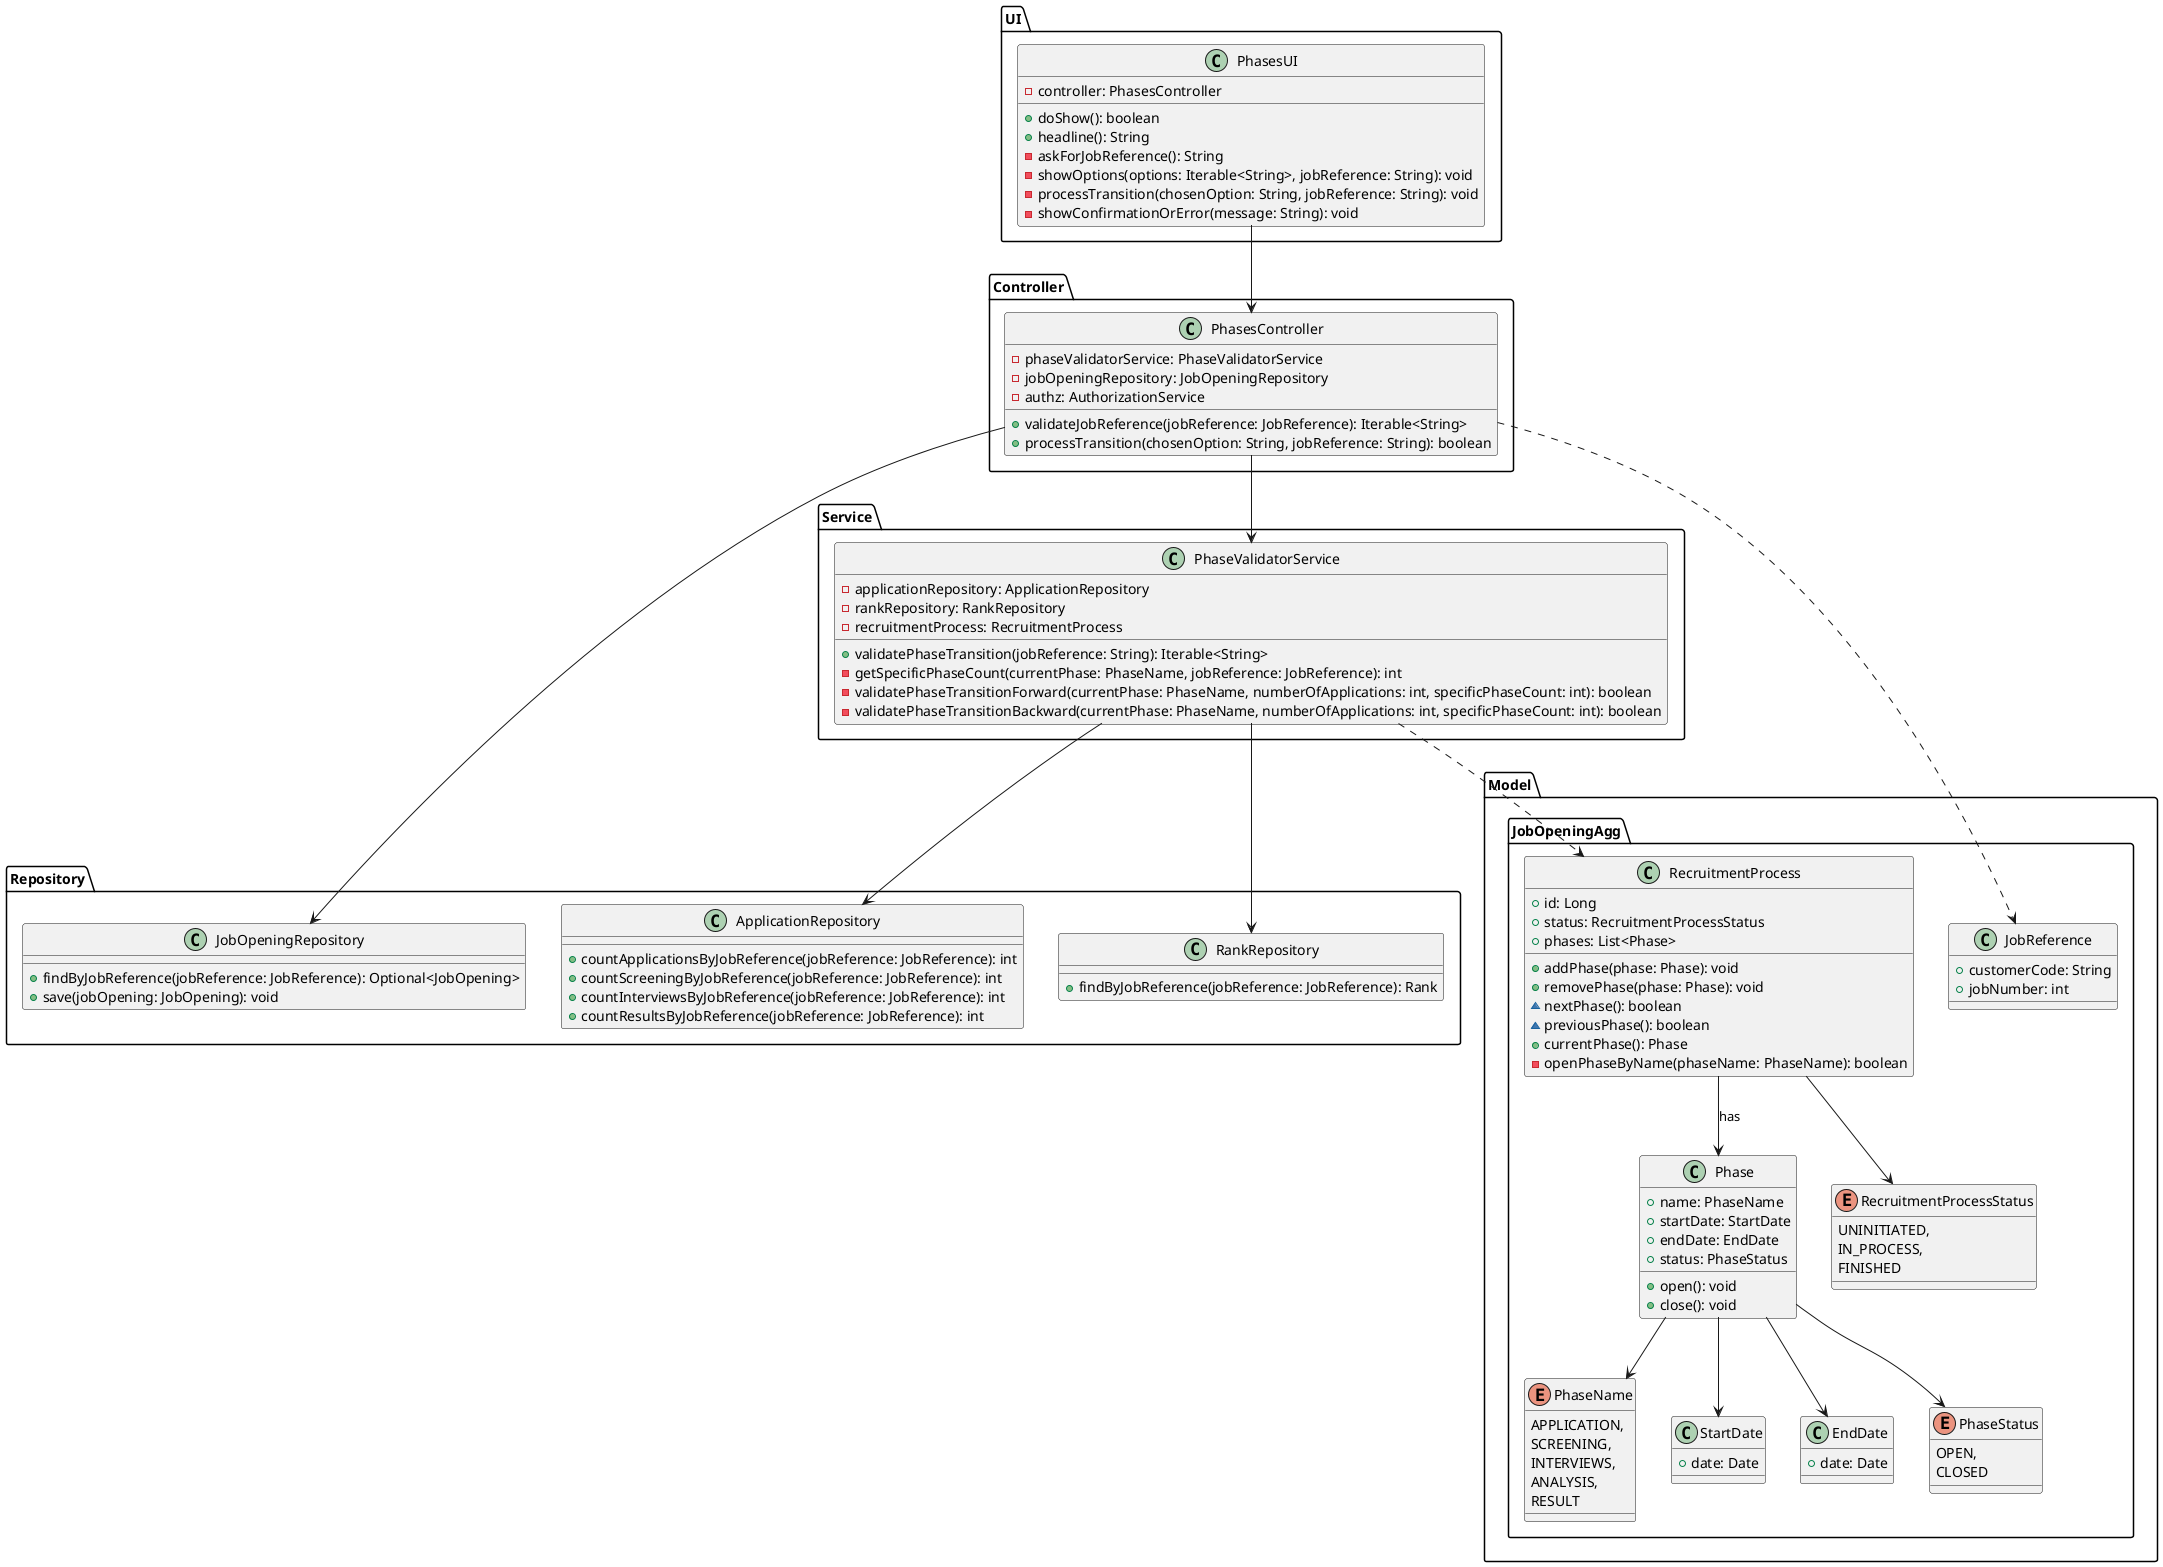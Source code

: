@startuml ClassDiagram

package Controller {
    class PhasesController {
        - phaseValidatorService: PhaseValidatorService
        - jobOpeningRepository: JobOpeningRepository
        - authz: AuthorizationService
        + validateJobReference(jobReference: JobReference): Iterable<String>
        + processTransition(chosenOption: String, jobReference: String): boolean
    }
}

package Service {
    class PhaseValidatorService {
        - applicationRepository: ApplicationRepository
        - rankRepository: RankRepository
        - recruitmentProcess: RecruitmentProcess
        + validatePhaseTransition(jobReference: String): Iterable<String>
        - getSpecificPhaseCount(currentPhase: PhaseName, jobReference: JobReference): int
        - validatePhaseTransitionForward(currentPhase: PhaseName, numberOfApplications: int, specificPhaseCount: int): boolean
        - validatePhaseTransitionBackward(currentPhase: PhaseName, numberOfApplications: int, specificPhaseCount: int): boolean
    }
}

package Repository {
    class JobOpeningRepository {
        + findByJobReference(jobReference: JobReference): Optional<JobOpening>
        + save(jobOpening: JobOpening): void
    }

    class ApplicationRepository {
        + countApplicationsByJobReference(jobReference: JobReference): int
        + countScreeningByJobReference(jobReference: JobReference): int
        + countInterviewsByJobReference(jobReference: JobReference): int
        + countResultsByJobReference(jobReference: JobReference): int
    }

    class RankRepository {
        + findByJobReference(jobReference: JobReference): Rank
    }
}

package Model {

    package JobOpeningAgg {

        class JobReference {
            + customerCode: String
            + jobNumber: int
        }

        class RecruitmentProcess {
            + id: Long
            + status: RecruitmentProcessStatus
            + phases: List<Phase>
            + addPhase(phase: Phase): void
            + removePhase(phase: Phase): void
            ~ nextPhase(): boolean
            ~ previousPhase(): boolean
            + currentPhase(): Phase
            - openPhaseByName(phaseName: PhaseName): boolean
        }

        class Phase {
            + name: PhaseName
            + startDate: StartDate
            + endDate: EndDate
            + status: PhaseStatus
            + open(): void
            + close(): void
        }

        enum PhaseName {
            APPLICATION,
            SCREENING,
            INTERVIEWS,
            ANALYSIS,
            RESULT
        }

        class StartDate {
            + date: Date
        }

        class EndDate {
            + date: Date
        }

        enum PhaseStatus {
            OPEN,
            CLOSED
        }

        enum RecruitmentProcessStatus {
            UNINITIATED,
            IN_PROCESS,
            FINISHED
        }
    }
}

package UI {
    class PhasesUI {
        - controller: PhasesController
        + doShow(): boolean
        + headline(): String
        - askForJobReference(): String
        - showOptions(options: Iterable<String>, jobReference: String): void
        - processTransition(chosenOption: String, jobReference: String): void
        - showConfirmationOrError(message: String): void
    }
}

PhasesController --> PhaseValidatorService
PhasesController --> JobOpeningRepository
PhasesController ..> JobReference
PhaseValidatorService --> ApplicationRepository
PhaseValidatorService ..> RecruitmentProcess
PhaseValidatorService --> RankRepository
RecruitmentProcess --> Phase : "has"
Phase --> PhaseName
Phase --> StartDate
Phase --> EndDate
Phase --> PhaseStatus
RecruitmentProcess --> RecruitmentProcessStatus

PhasesUI --> PhasesController

@enduml
